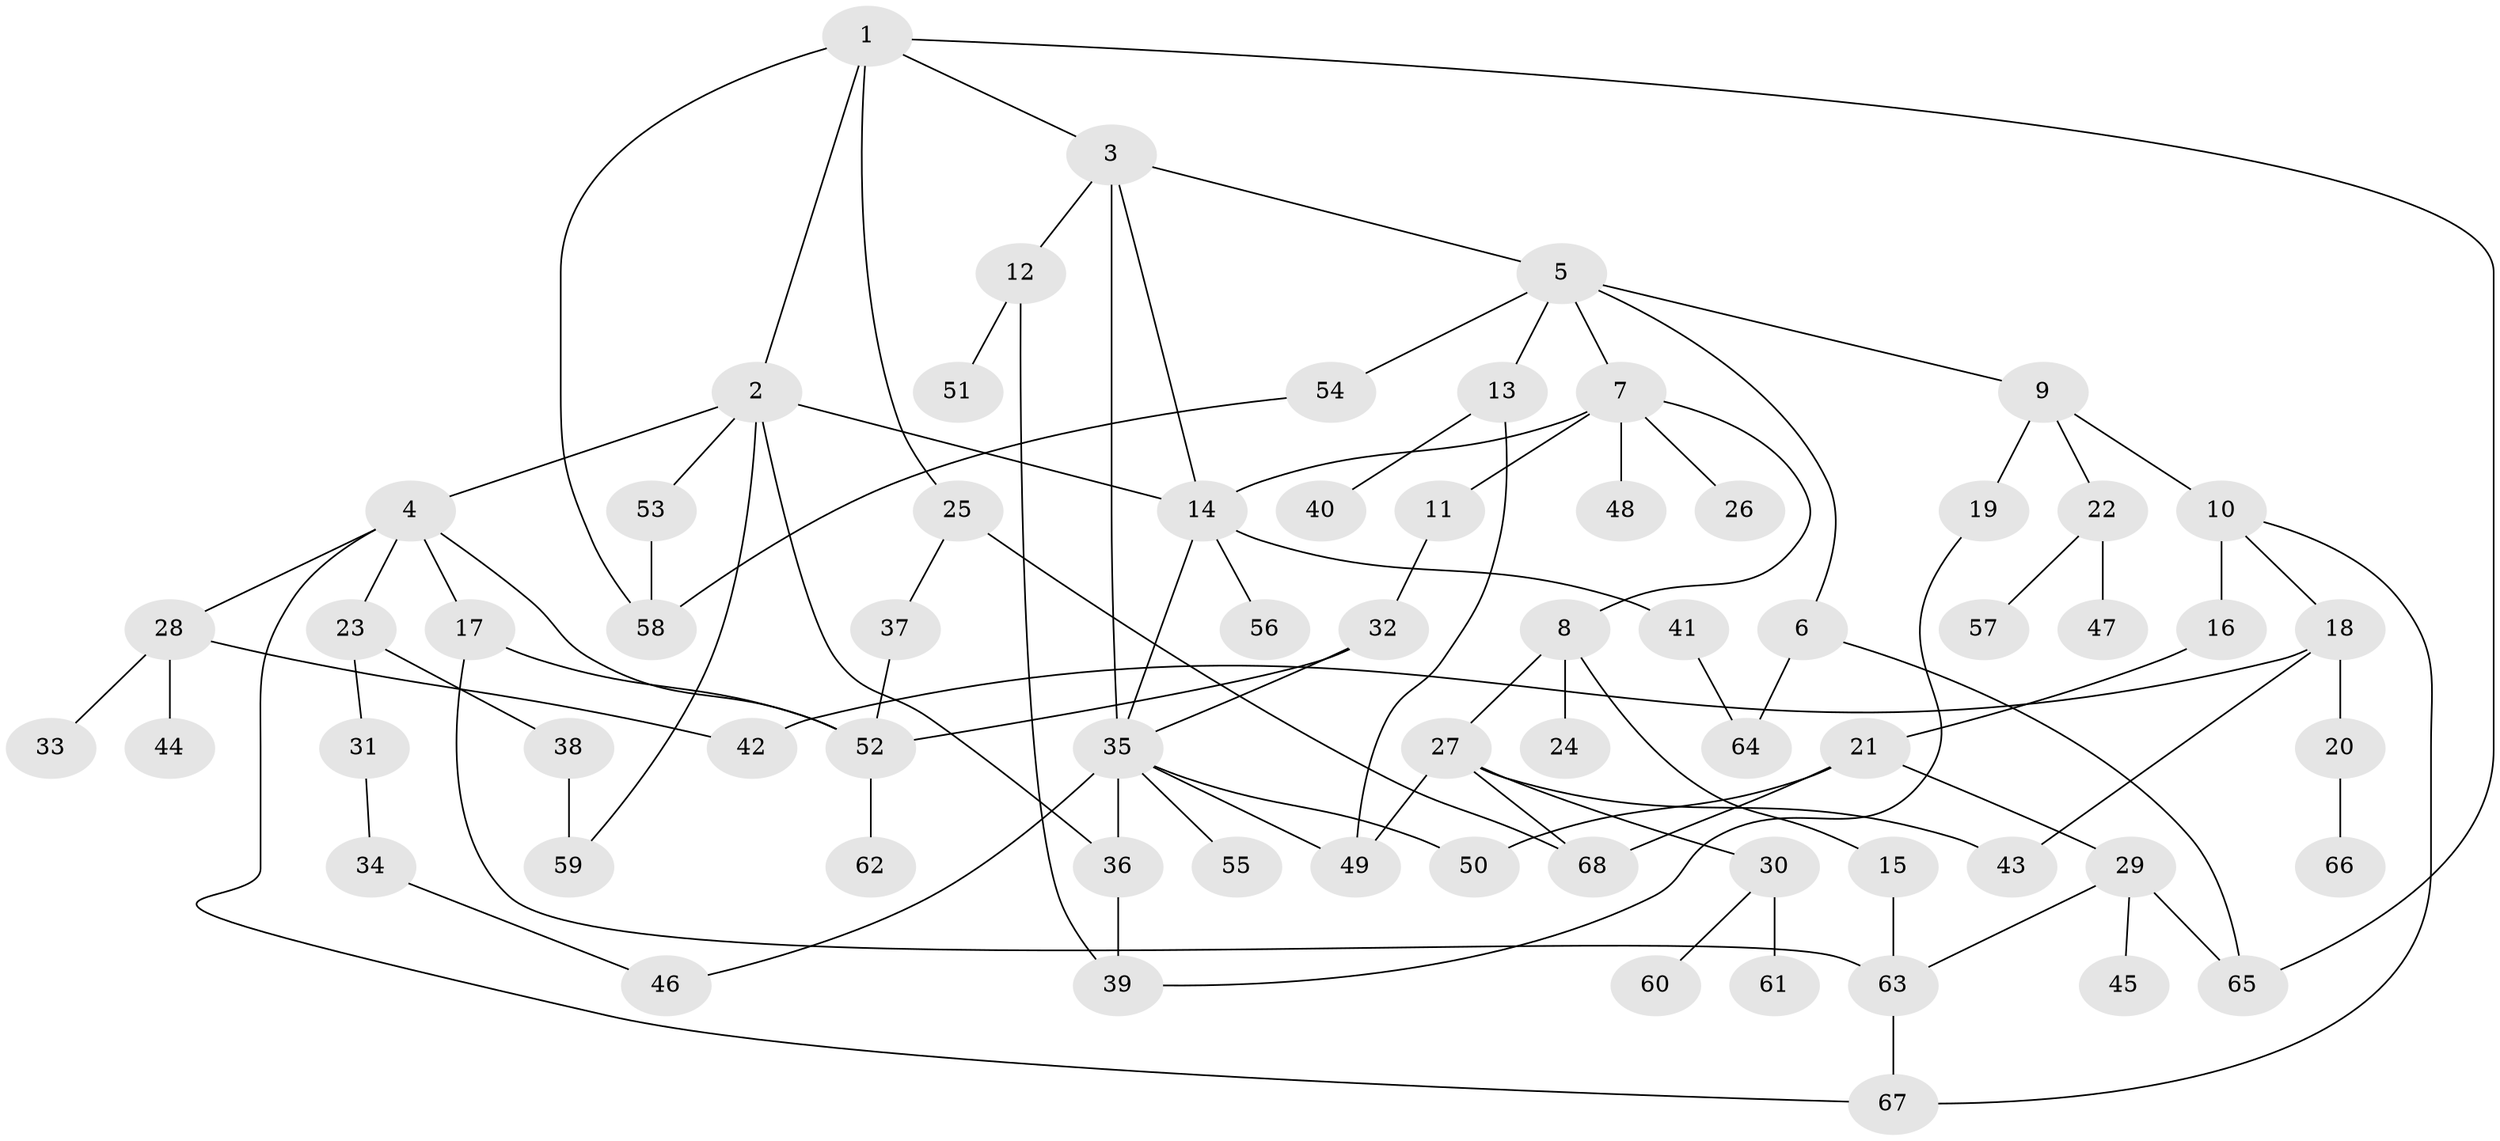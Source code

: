 // coarse degree distribution, {6: 0.06666666666666667, 4: 0.13333333333333333, 8: 0.044444444444444446, 7: 0.022222222222222223, 5: 0.06666666666666667, 3: 0.08888888888888889, 2: 0.24444444444444444, 10: 0.022222222222222223, 1: 0.3111111111111111}
// Generated by graph-tools (version 1.1) at 2025/41/03/06/25 10:41:29]
// undirected, 68 vertices, 95 edges
graph export_dot {
graph [start="1"]
  node [color=gray90,style=filled];
  1;
  2;
  3;
  4;
  5;
  6;
  7;
  8;
  9;
  10;
  11;
  12;
  13;
  14;
  15;
  16;
  17;
  18;
  19;
  20;
  21;
  22;
  23;
  24;
  25;
  26;
  27;
  28;
  29;
  30;
  31;
  32;
  33;
  34;
  35;
  36;
  37;
  38;
  39;
  40;
  41;
  42;
  43;
  44;
  45;
  46;
  47;
  48;
  49;
  50;
  51;
  52;
  53;
  54;
  55;
  56;
  57;
  58;
  59;
  60;
  61;
  62;
  63;
  64;
  65;
  66;
  67;
  68;
  1 -- 2;
  1 -- 3;
  1 -- 25;
  1 -- 58;
  1 -- 65;
  2 -- 4;
  2 -- 53;
  2 -- 59;
  2 -- 14;
  2 -- 36;
  3 -- 5;
  3 -- 12;
  3 -- 14;
  3 -- 35;
  4 -- 17;
  4 -- 23;
  4 -- 28;
  4 -- 67;
  4 -- 52;
  5 -- 6;
  5 -- 7;
  5 -- 9;
  5 -- 13;
  5 -- 54;
  6 -- 64;
  6 -- 65;
  7 -- 8;
  7 -- 11;
  7 -- 26;
  7 -- 48;
  7 -- 14;
  8 -- 15;
  8 -- 24;
  8 -- 27;
  9 -- 10;
  9 -- 19;
  9 -- 22;
  10 -- 16;
  10 -- 18;
  10 -- 67;
  11 -- 32;
  12 -- 51;
  12 -- 39;
  13 -- 40;
  13 -- 49;
  14 -- 35;
  14 -- 41;
  14 -- 56;
  15 -- 63;
  16 -- 21;
  17 -- 63;
  17 -- 52;
  18 -- 20;
  18 -- 43;
  18 -- 42;
  19 -- 39;
  20 -- 66;
  21 -- 29;
  21 -- 68;
  21 -- 50;
  22 -- 47;
  22 -- 57;
  23 -- 31;
  23 -- 38;
  25 -- 37;
  25 -- 68;
  27 -- 30;
  27 -- 43;
  27 -- 49;
  27 -- 68;
  28 -- 33;
  28 -- 42;
  28 -- 44;
  29 -- 45;
  29 -- 65;
  29 -- 63;
  30 -- 60;
  30 -- 61;
  31 -- 34;
  32 -- 52;
  32 -- 35;
  34 -- 46;
  35 -- 36;
  35 -- 50;
  35 -- 55;
  35 -- 46;
  35 -- 49;
  36 -- 39;
  37 -- 52;
  38 -- 59;
  41 -- 64;
  52 -- 62;
  53 -- 58;
  54 -- 58;
  63 -- 67;
}
